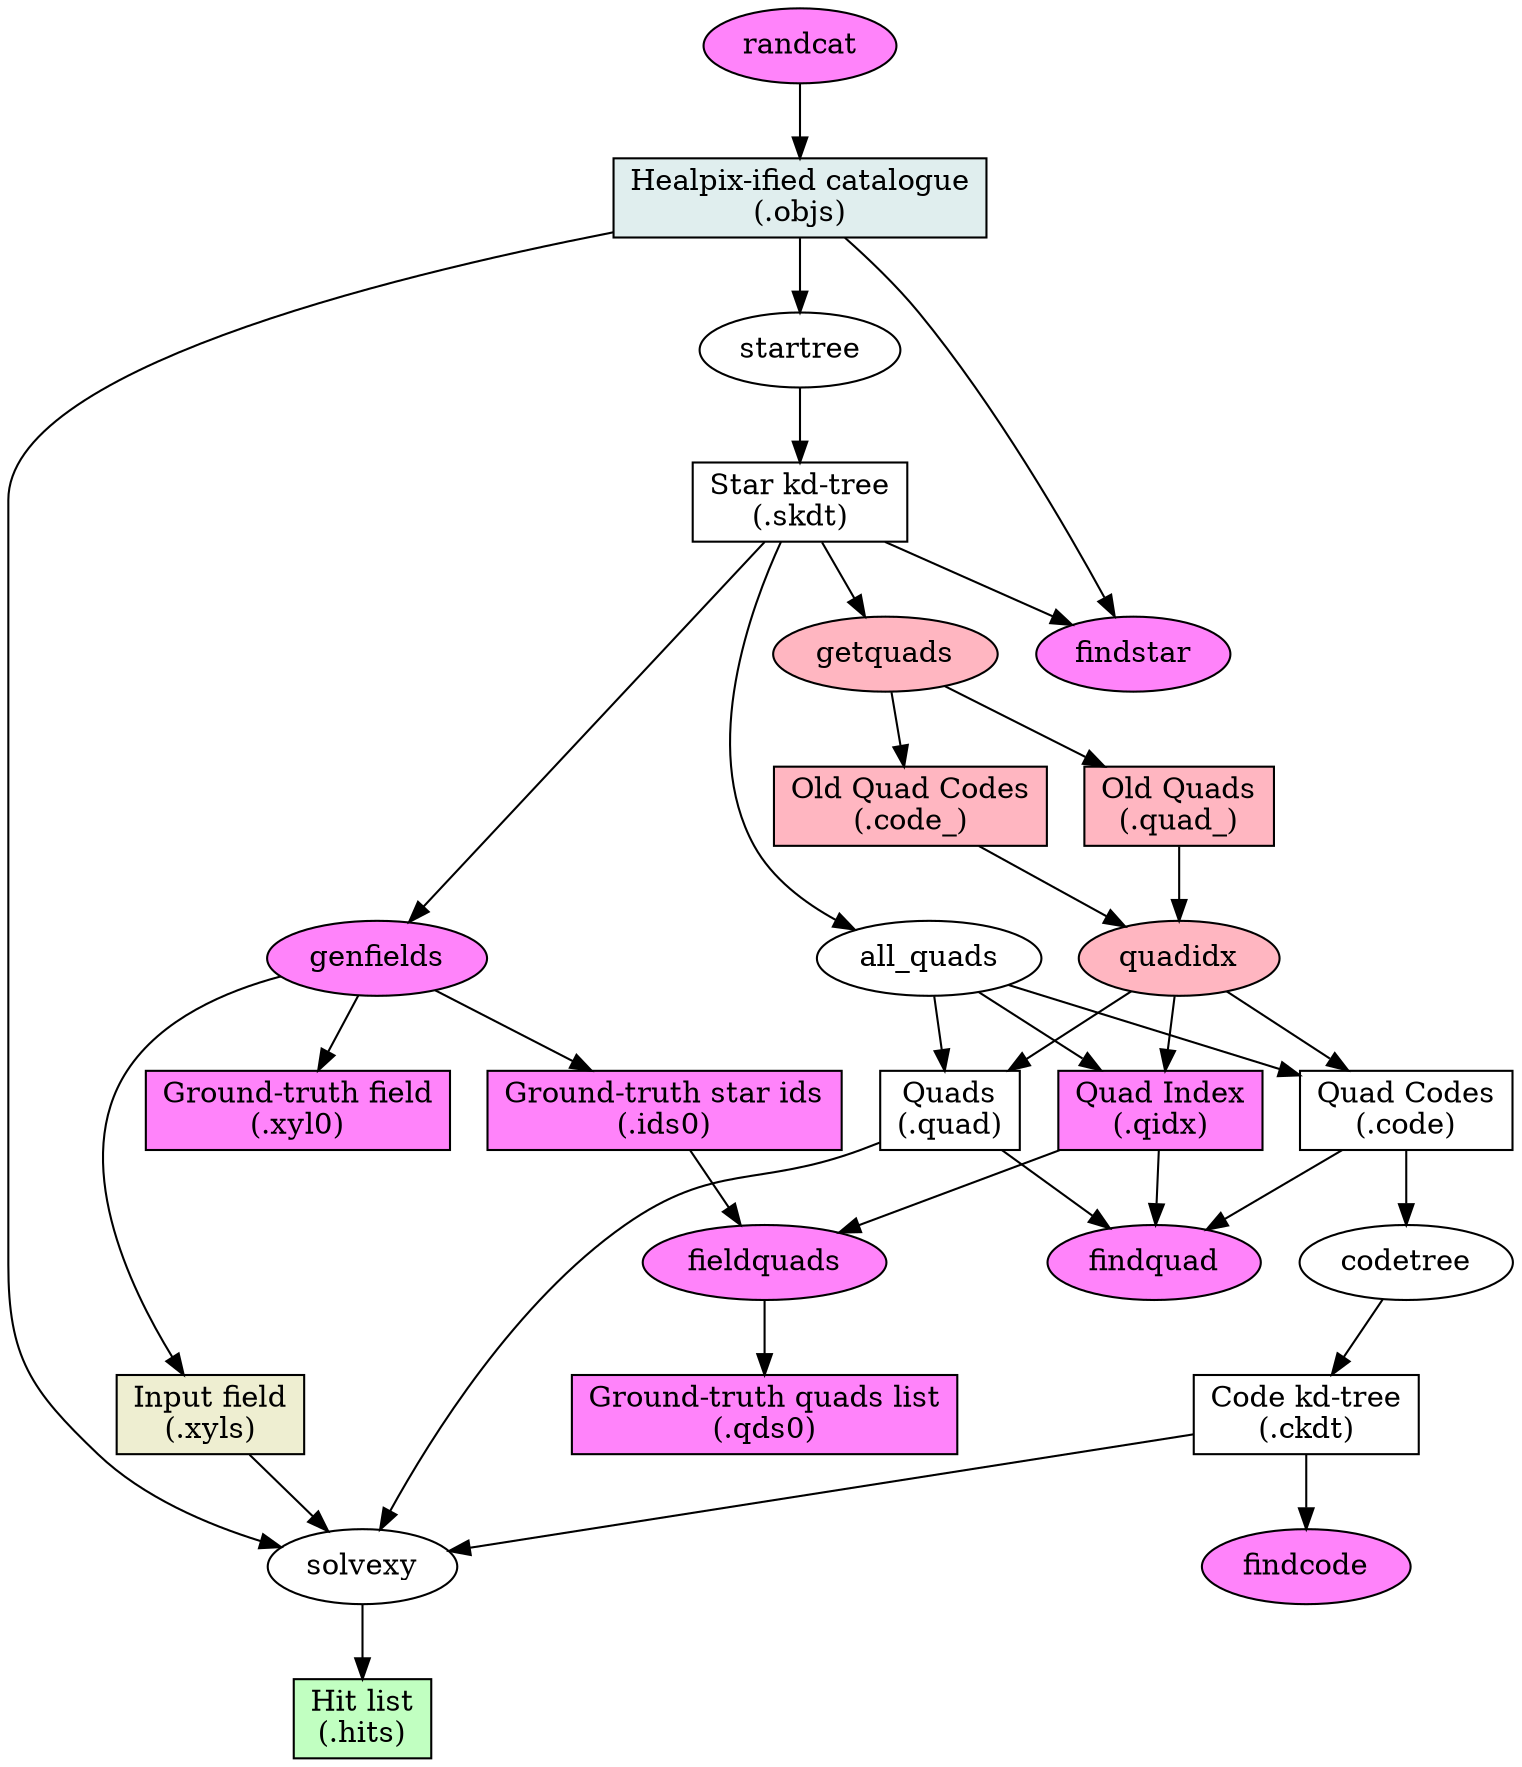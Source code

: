 graph solvepipeline {
	// graph [ rankdir = LR ];
	graph [ rankdir = TB ];
	node [ shape=box ];
	edge [ dir=forward ];

	node [ style=filled, fillcolor=azure2 ];
	objs [ label="Healpix-ified catalogue\n(.objs)" ];

	// sort of obsolete things
	node [ fillcolor=lightpink ];
	code_ [ label="Old Quad Codes\n(.code_)" ];
	quad_ [ label="Old Quads\n(.quad_)" ];

	// debugging-type things
	node [ fillcolor=orchid1 ];
	xyl0 [ label="Ground-truth field\n(.xyl0)" ];
	ids0 [ label="Ground-truth star ids\n(.ids0)"];
	qds0 [ label="Ground-truth quads list\n(.qds0)"];
	qidx [ label="Quad Index\n(.qidx)" ];

	node [ style="" ];
	ckdt [ label="Code kd-tree\n(.ckdt)" ];
	quad [ label="Quads\n(.quad)" ];
	skdt [ label="Star kd-tree\n(.skdt)" ];
	code [ label="Quad Codes\n(.code)" ];

	node [ style=filled, fillcolor=lightyellow2 ];
	xyls [ label="Input field\n(.xyls)" ];

	node [ style=filled, fillcolor=darkseagreen1 ];
	hits [ label="Hit list\n(.hits)" ];

	node [ shape=ellipse, style="" ];
	startree [ label="startree" ];
	allquads [ label="all_quads" ];
	codetree [ label="codetree" ];
	solvexy [ label="solvexy" ];

	objs -- startree
	startree -- skdt

	skdt -- allquads
	allquads -- qidx
	allquads -- code
	allquads -- quad

	code -- codetree
	codetree -- ckdt

	objs -- solvexy
	ckdt -- solvexy
	quad -- solvexy
	xyls -- solvexy
	solvexy -- hits

	//node [ shape=ellipse, style=filled, fillcolor=gold2 ];

	// debugging-type things
	node [ shape=ellipse, style=filled, fillcolor=orchid1 ];

	randcat -- objs

	skdt -- genfields
	genfields -- xyls // [ constraint=false ];
	genfields -- xyl0
	genfields -- ids0

	qidx -- fieldquads
	ids0 -- fieldquads
	fieldquads -- qds0

	skdt -- findstar
	objs -- findstar

	qidx -- findquad
	quad -- findquad
	code -- findquad

	ckdt -- findcode

	node [ fillcolor=lightpink ];
	skdt -- getquads
	getquads -- code_
	getquads -- quad_

	code_ -- quadidx
	quad_ -- quadidx
	quadidx -- code
	quadidx -- quad
	quadidx -- qidx

}
// render with:
//   dot -Tps2 -o pipeline3.ps pipeline3.dot
// to get bounding box:
//   gs -q -dNOPAUSE -dBATCH -dTextAlphaBits=4 -dGraphicsAlphaBits=4 -sDEVICE=bbox pipeline3.ps
// to render as png:
//   gs -q -dNOPAUSE -dBATCH -dTextAlphaBits=4 -dGraphicsAlphaBits=4 -sDEVICE=png16m -sOutputFile=pipeline3.png -g355x225 pipeline3.ps
